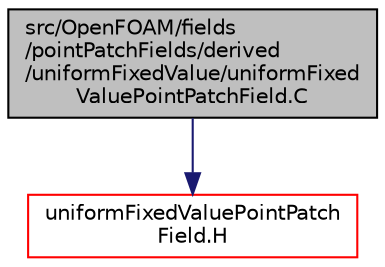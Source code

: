 digraph "src/OpenFOAM/fields/pointPatchFields/derived/uniformFixedValue/uniformFixedValuePointPatchField.C"
{
  bgcolor="transparent";
  edge [fontname="Helvetica",fontsize="10",labelfontname="Helvetica",labelfontsize="10"];
  node [fontname="Helvetica",fontsize="10",shape=record];
  Node1 [label="src/OpenFOAM/fields\l/pointPatchFields/derived\l/uniformFixedValue/uniformFixed\lValuePointPatchField.C",height=0.2,width=0.4,color="black", fillcolor="grey75", style="filled", fontcolor="black"];
  Node1 -> Node2 [color="midnightblue",fontsize="10",style="solid",fontname="Helvetica"];
  Node2 [label="uniformFixedValuePointPatch\lField.H",height=0.2,width=0.4,color="red",URL="$a08309.html"];
}
